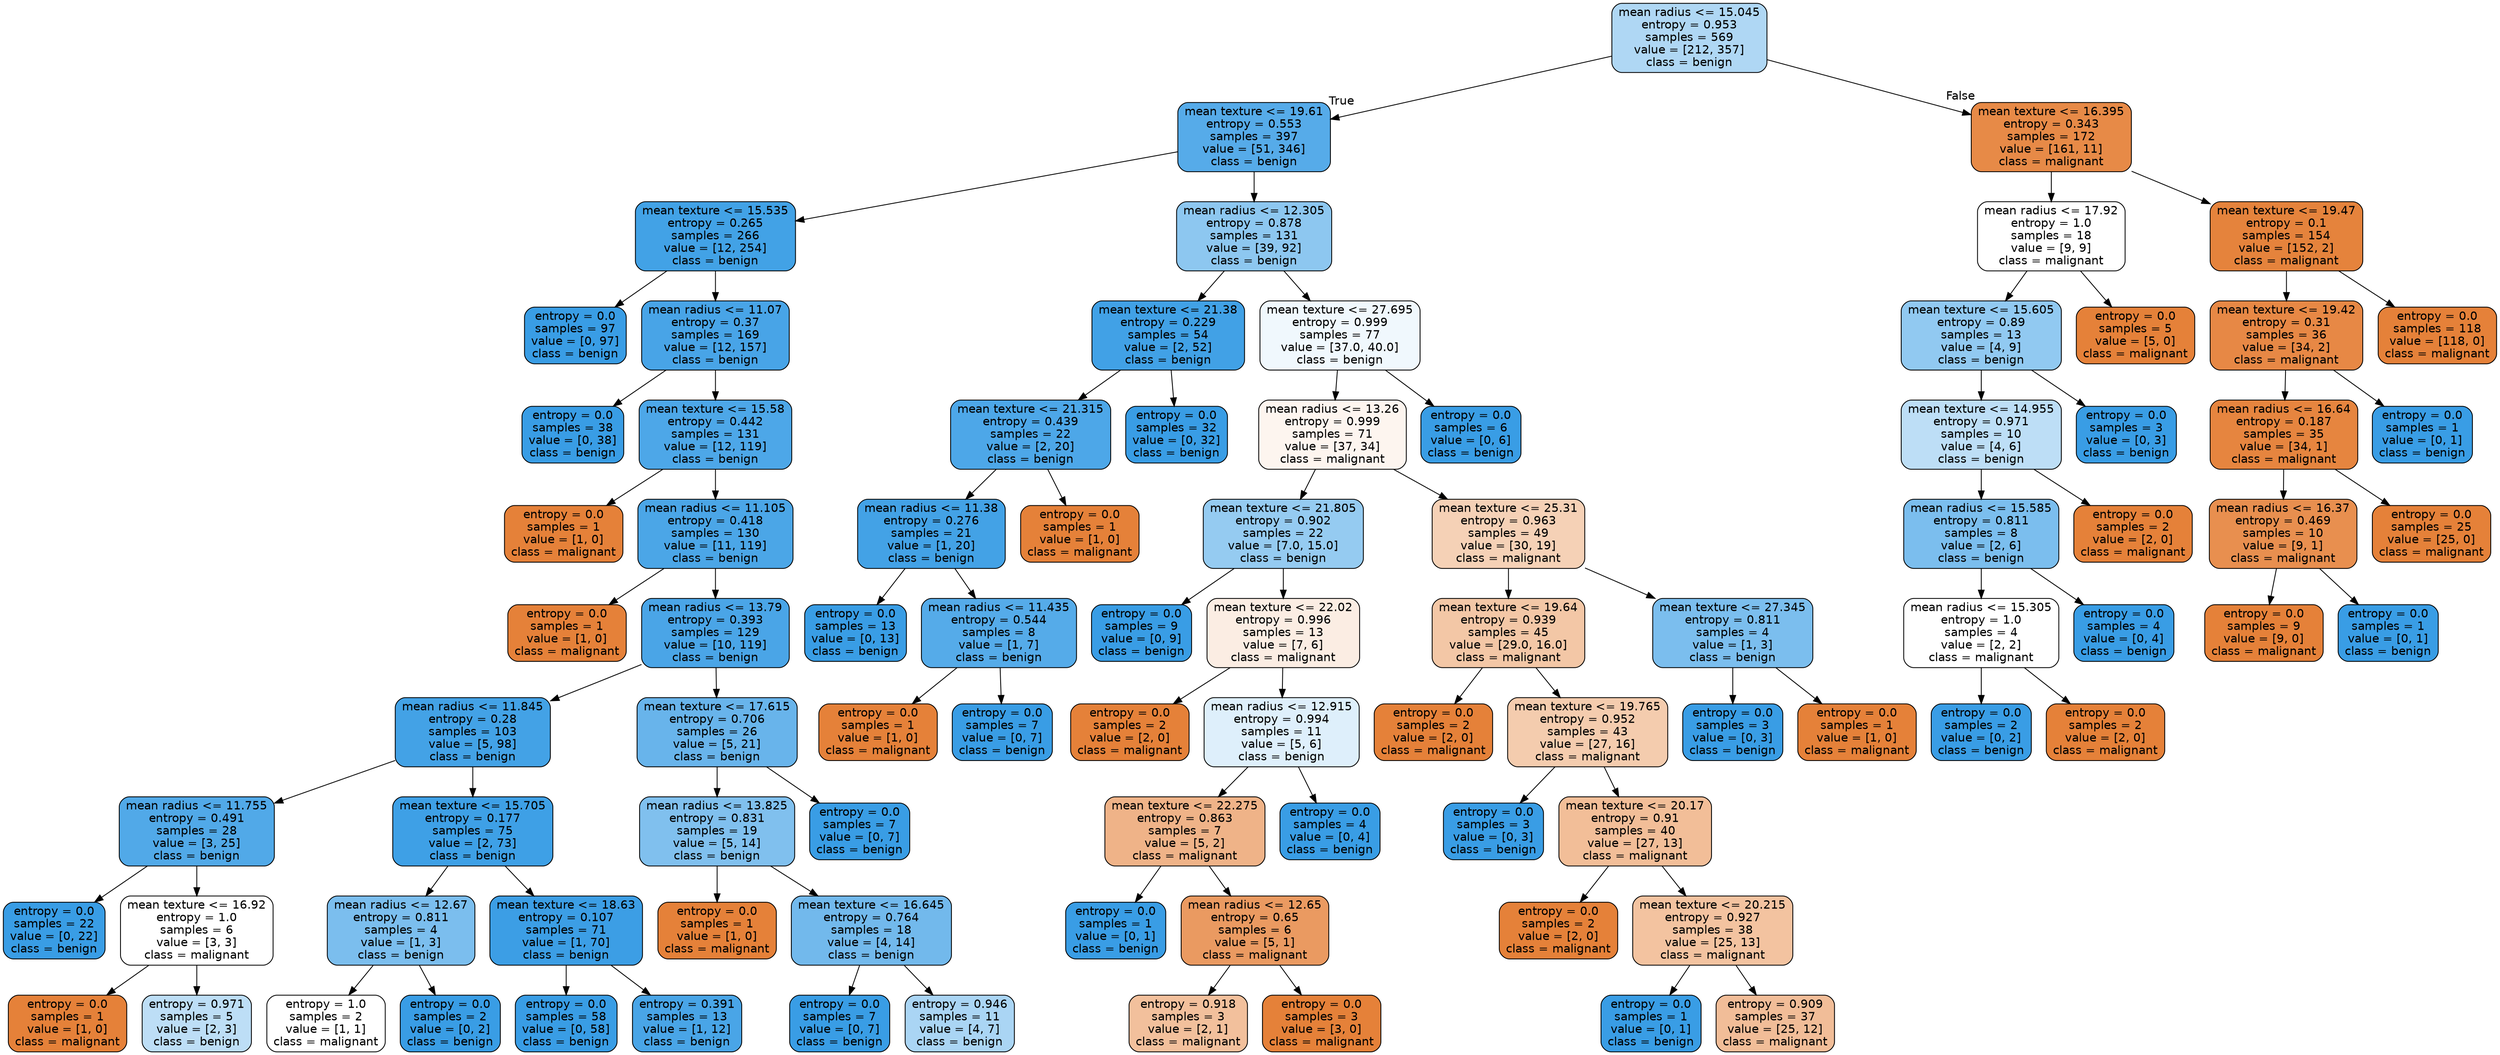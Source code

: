 digraph Tree {
node [shape=box, style="filled, rounded", color="black", fontname="helvetica"] ;
edge [fontname="helvetica"] ;
0 [label="mean radius <= 15.045\nentropy = 0.953\nsamples = 569\nvalue = [212, 357]\nclass = benign", fillcolor="#afd7f4"] ;
1 [label="mean texture <= 19.61\nentropy = 0.553\nsamples = 397\nvalue = [51, 346]\nclass = benign", fillcolor="#56abe9"] ;
0 -> 1 [labeldistance=2.5, labelangle=45, headlabel="True"] ;
2 [label="mean texture <= 15.535\nentropy = 0.265\nsamples = 266\nvalue = [12, 254]\nclass = benign", fillcolor="#42a2e6"] ;
1 -> 2 ;
3 [label="entropy = 0.0\nsamples = 97\nvalue = [0, 97]\nclass = benign", fillcolor="#399de5"] ;
2 -> 3 ;
4 [label="mean radius <= 11.07\nentropy = 0.37\nsamples = 169\nvalue = [12, 157]\nclass = benign", fillcolor="#48a4e7"] ;
2 -> 4 ;
5 [label="entropy = 0.0\nsamples = 38\nvalue = [0, 38]\nclass = benign", fillcolor="#399de5"] ;
4 -> 5 ;
6 [label="mean texture <= 15.58\nentropy = 0.442\nsamples = 131\nvalue = [12, 119]\nclass = benign", fillcolor="#4da7e8"] ;
4 -> 6 ;
7 [label="entropy = 0.0\nsamples = 1\nvalue = [1, 0]\nclass = malignant", fillcolor="#e58139"] ;
6 -> 7 ;
8 [label="mean radius <= 11.105\nentropy = 0.418\nsamples = 130\nvalue = [11, 119]\nclass = benign", fillcolor="#4ba6e7"] ;
6 -> 8 ;
9 [label="entropy = 0.0\nsamples = 1\nvalue = [1, 0]\nclass = malignant", fillcolor="#e58139"] ;
8 -> 9 ;
10 [label="mean radius <= 13.79\nentropy = 0.393\nsamples = 129\nvalue = [10, 119]\nclass = benign", fillcolor="#4aa5e7"] ;
8 -> 10 ;
11 [label="mean radius <= 11.845\nentropy = 0.28\nsamples = 103\nvalue = [5, 98]\nclass = benign", fillcolor="#43a2e6"] ;
10 -> 11 ;
12 [label="mean radius <= 11.755\nentropy = 0.491\nsamples = 28\nvalue = [3, 25]\nclass = benign", fillcolor="#51a9e8"] ;
11 -> 12 ;
13 [label="entropy = 0.0\nsamples = 22\nvalue = [0, 22]\nclass = benign", fillcolor="#399de5"] ;
12 -> 13 ;
14 [label="mean texture <= 16.92\nentropy = 1.0\nsamples = 6\nvalue = [3, 3]\nclass = malignant", fillcolor="#ffffff"] ;
12 -> 14 ;
15 [label="entropy = 0.0\nsamples = 1\nvalue = [1, 0]\nclass = malignant", fillcolor="#e58139"] ;
14 -> 15 ;
16 [label="entropy = 0.971\nsamples = 5\nvalue = [2, 3]\nclass = benign", fillcolor="#bddef6"] ;
14 -> 16 ;
17 [label="mean texture <= 15.705\nentropy = 0.177\nsamples = 75\nvalue = [2, 73]\nclass = benign", fillcolor="#3ea0e6"] ;
11 -> 17 ;
18 [label="mean radius <= 12.67\nentropy = 0.811\nsamples = 4\nvalue = [1, 3]\nclass = benign", fillcolor="#7bbeee"] ;
17 -> 18 ;
19 [label="entropy = 1.0\nsamples = 2\nvalue = [1, 1]\nclass = malignant", fillcolor="#ffffff"] ;
18 -> 19 ;
20 [label="entropy = 0.0\nsamples = 2\nvalue = [0, 2]\nclass = benign", fillcolor="#399de5"] ;
18 -> 20 ;
21 [label="mean texture <= 18.63\nentropy = 0.107\nsamples = 71\nvalue = [1, 70]\nclass = benign", fillcolor="#3c9ee5"] ;
17 -> 21 ;
22 [label="entropy = 0.0\nsamples = 58\nvalue = [0, 58]\nclass = benign", fillcolor="#399de5"] ;
21 -> 22 ;
23 [label="entropy = 0.391\nsamples = 13\nvalue = [1, 12]\nclass = benign", fillcolor="#49a5e7"] ;
21 -> 23 ;
24 [label="mean texture <= 17.615\nentropy = 0.706\nsamples = 26\nvalue = [5, 21]\nclass = benign", fillcolor="#68b4eb"] ;
10 -> 24 ;
25 [label="mean radius <= 13.825\nentropy = 0.831\nsamples = 19\nvalue = [5, 14]\nclass = benign", fillcolor="#80c0ee"] ;
24 -> 25 ;
26 [label="entropy = 0.0\nsamples = 1\nvalue = [1, 0]\nclass = malignant", fillcolor="#e58139"] ;
25 -> 26 ;
27 [label="mean texture <= 16.645\nentropy = 0.764\nsamples = 18\nvalue = [4, 14]\nclass = benign", fillcolor="#72b9ec"] ;
25 -> 27 ;
28 [label="entropy = 0.0\nsamples = 7\nvalue = [0, 7]\nclass = benign", fillcolor="#399de5"] ;
27 -> 28 ;
29 [label="entropy = 0.946\nsamples = 11\nvalue = [4, 7]\nclass = benign", fillcolor="#aad5f4"] ;
27 -> 29 ;
30 [label="entropy = 0.0\nsamples = 7\nvalue = [0, 7]\nclass = benign", fillcolor="#399de5"] ;
24 -> 30 ;
31 [label="mean radius <= 12.305\nentropy = 0.878\nsamples = 131\nvalue = [39, 92]\nclass = benign", fillcolor="#8dc7f0"] ;
1 -> 31 ;
32 [label="mean texture <= 21.38\nentropy = 0.229\nsamples = 54\nvalue = [2, 52]\nclass = benign", fillcolor="#41a1e6"] ;
31 -> 32 ;
33 [label="mean texture <= 21.315\nentropy = 0.439\nsamples = 22\nvalue = [2, 20]\nclass = benign", fillcolor="#4da7e8"] ;
32 -> 33 ;
34 [label="mean radius <= 11.38\nentropy = 0.276\nsamples = 21\nvalue = [1, 20]\nclass = benign", fillcolor="#43a2e6"] ;
33 -> 34 ;
35 [label="entropy = 0.0\nsamples = 13\nvalue = [0, 13]\nclass = benign", fillcolor="#399de5"] ;
34 -> 35 ;
36 [label="mean radius <= 11.435\nentropy = 0.544\nsamples = 8\nvalue = [1, 7]\nclass = benign", fillcolor="#55abe9"] ;
34 -> 36 ;
37 [label="entropy = 0.0\nsamples = 1\nvalue = [1, 0]\nclass = malignant", fillcolor="#e58139"] ;
36 -> 37 ;
38 [label="entropy = 0.0\nsamples = 7\nvalue = [0, 7]\nclass = benign", fillcolor="#399de5"] ;
36 -> 38 ;
39 [label="entropy = 0.0\nsamples = 1\nvalue = [1, 0]\nclass = malignant", fillcolor="#e58139"] ;
33 -> 39 ;
40 [label="entropy = 0.0\nsamples = 32\nvalue = [0, 32]\nclass = benign", fillcolor="#399de5"] ;
32 -> 40 ;
41 [label="mean texture <= 27.695\nentropy = 0.999\nsamples = 77\nvalue = [37.0, 40.0]\nclass = benign", fillcolor="#f0f8fd"] ;
31 -> 41 ;
42 [label="mean radius <= 13.26\nentropy = 0.999\nsamples = 71\nvalue = [37, 34]\nclass = malignant", fillcolor="#fdf5ef"] ;
41 -> 42 ;
43 [label="mean texture <= 21.805\nentropy = 0.902\nsamples = 22\nvalue = [7.0, 15.0]\nclass = benign", fillcolor="#95cbf1"] ;
42 -> 43 ;
44 [label="entropy = 0.0\nsamples = 9\nvalue = [0, 9]\nclass = benign", fillcolor="#399de5"] ;
43 -> 44 ;
45 [label="mean texture <= 22.02\nentropy = 0.996\nsamples = 13\nvalue = [7, 6]\nclass = malignant", fillcolor="#fbede3"] ;
43 -> 45 ;
46 [label="entropy = 0.0\nsamples = 2\nvalue = [2, 0]\nclass = malignant", fillcolor="#e58139"] ;
45 -> 46 ;
47 [label="mean radius <= 12.915\nentropy = 0.994\nsamples = 11\nvalue = [5, 6]\nclass = benign", fillcolor="#deeffb"] ;
45 -> 47 ;
48 [label="mean texture <= 22.275\nentropy = 0.863\nsamples = 7\nvalue = [5, 2]\nclass = malignant", fillcolor="#efb388"] ;
47 -> 48 ;
49 [label="entropy = 0.0\nsamples = 1\nvalue = [0, 1]\nclass = benign", fillcolor="#399de5"] ;
48 -> 49 ;
50 [label="mean radius <= 12.65\nentropy = 0.65\nsamples = 6\nvalue = [5, 1]\nclass = malignant", fillcolor="#ea9a61"] ;
48 -> 50 ;
51 [label="entropy = 0.918\nsamples = 3\nvalue = [2, 1]\nclass = malignant", fillcolor="#f2c09c"] ;
50 -> 51 ;
52 [label="entropy = 0.0\nsamples = 3\nvalue = [3, 0]\nclass = malignant", fillcolor="#e58139"] ;
50 -> 52 ;
53 [label="entropy = 0.0\nsamples = 4\nvalue = [0, 4]\nclass = benign", fillcolor="#399de5"] ;
47 -> 53 ;
54 [label="mean texture <= 25.31\nentropy = 0.963\nsamples = 49\nvalue = [30, 19]\nclass = malignant", fillcolor="#f5d1b6"] ;
42 -> 54 ;
55 [label="mean texture <= 19.64\nentropy = 0.939\nsamples = 45\nvalue = [29.0, 16.0]\nclass = malignant", fillcolor="#f3c7a6"] ;
54 -> 55 ;
56 [label="entropy = 0.0\nsamples = 2\nvalue = [2, 0]\nclass = malignant", fillcolor="#e58139"] ;
55 -> 56 ;
57 [label="mean texture <= 19.765\nentropy = 0.952\nsamples = 43\nvalue = [27, 16]\nclass = malignant", fillcolor="#f4ccae"] ;
55 -> 57 ;
58 [label="entropy = 0.0\nsamples = 3\nvalue = [0, 3]\nclass = benign", fillcolor="#399de5"] ;
57 -> 58 ;
59 [label="mean texture <= 20.17\nentropy = 0.91\nsamples = 40\nvalue = [27, 13]\nclass = malignant", fillcolor="#f2be98"] ;
57 -> 59 ;
60 [label="entropy = 0.0\nsamples = 2\nvalue = [2, 0]\nclass = malignant", fillcolor="#e58139"] ;
59 -> 60 ;
61 [label="mean texture <= 20.215\nentropy = 0.927\nsamples = 38\nvalue = [25, 13]\nclass = malignant", fillcolor="#f3c3a0"] ;
59 -> 61 ;
62 [label="entropy = 0.0\nsamples = 1\nvalue = [0, 1]\nclass = benign", fillcolor="#399de5"] ;
61 -> 62 ;
63 [label="entropy = 0.909\nsamples = 37\nvalue = [25, 12]\nclass = malignant", fillcolor="#f1bd98"] ;
61 -> 63 ;
64 [label="mean texture <= 27.345\nentropy = 0.811\nsamples = 4\nvalue = [1, 3]\nclass = benign", fillcolor="#7bbeee"] ;
54 -> 64 ;
65 [label="entropy = 0.0\nsamples = 3\nvalue = [0, 3]\nclass = benign", fillcolor="#399de5"] ;
64 -> 65 ;
66 [label="entropy = 0.0\nsamples = 1\nvalue = [1, 0]\nclass = malignant", fillcolor="#e58139"] ;
64 -> 66 ;
67 [label="entropy = 0.0\nsamples = 6\nvalue = [0, 6]\nclass = benign", fillcolor="#399de5"] ;
41 -> 67 ;
68 [label="mean texture <= 16.395\nentropy = 0.343\nsamples = 172\nvalue = [161, 11]\nclass = malignant", fillcolor="#e78a47"] ;
0 -> 68 [labeldistance=2.5, labelangle=-45, headlabel="False"] ;
69 [label="mean radius <= 17.92\nentropy = 1.0\nsamples = 18\nvalue = [9, 9]\nclass = malignant", fillcolor="#ffffff"] ;
68 -> 69 ;
70 [label="mean texture <= 15.605\nentropy = 0.89\nsamples = 13\nvalue = [4, 9]\nclass = benign", fillcolor="#91c9f1"] ;
69 -> 70 ;
71 [label="mean texture <= 14.955\nentropy = 0.971\nsamples = 10\nvalue = [4, 6]\nclass = benign", fillcolor="#bddef6"] ;
70 -> 71 ;
72 [label="mean radius <= 15.585\nentropy = 0.811\nsamples = 8\nvalue = [2, 6]\nclass = benign", fillcolor="#7bbeee"] ;
71 -> 72 ;
73 [label="mean radius <= 15.305\nentropy = 1.0\nsamples = 4\nvalue = [2, 2]\nclass = malignant", fillcolor="#ffffff"] ;
72 -> 73 ;
74 [label="entropy = 0.0\nsamples = 2\nvalue = [0, 2]\nclass = benign", fillcolor="#399de5"] ;
73 -> 74 ;
75 [label="entropy = 0.0\nsamples = 2\nvalue = [2, 0]\nclass = malignant", fillcolor="#e58139"] ;
73 -> 75 ;
76 [label="entropy = 0.0\nsamples = 4\nvalue = [0, 4]\nclass = benign", fillcolor="#399de5"] ;
72 -> 76 ;
77 [label="entropy = 0.0\nsamples = 2\nvalue = [2, 0]\nclass = malignant", fillcolor="#e58139"] ;
71 -> 77 ;
78 [label="entropy = 0.0\nsamples = 3\nvalue = [0, 3]\nclass = benign", fillcolor="#399de5"] ;
70 -> 78 ;
79 [label="entropy = 0.0\nsamples = 5\nvalue = [5, 0]\nclass = malignant", fillcolor="#e58139"] ;
69 -> 79 ;
80 [label="mean texture <= 19.47\nentropy = 0.1\nsamples = 154\nvalue = [152, 2]\nclass = malignant", fillcolor="#e5833c"] ;
68 -> 80 ;
81 [label="mean texture <= 19.42\nentropy = 0.31\nsamples = 36\nvalue = [34, 2]\nclass = malignant", fillcolor="#e78845"] ;
80 -> 81 ;
82 [label="mean radius <= 16.64\nentropy = 0.187\nsamples = 35\nvalue = [34, 1]\nclass = malignant", fillcolor="#e6853f"] ;
81 -> 82 ;
83 [label="mean radius <= 16.37\nentropy = 0.469\nsamples = 10\nvalue = [9, 1]\nclass = malignant", fillcolor="#e88f4f"] ;
82 -> 83 ;
84 [label="entropy = 0.0\nsamples = 9\nvalue = [9, 0]\nclass = malignant", fillcolor="#e58139"] ;
83 -> 84 ;
85 [label="entropy = 0.0\nsamples = 1\nvalue = [0, 1]\nclass = benign", fillcolor="#399de5"] ;
83 -> 85 ;
86 [label="entropy = 0.0\nsamples = 25\nvalue = [25, 0]\nclass = malignant", fillcolor="#e58139"] ;
82 -> 86 ;
87 [label="entropy = 0.0\nsamples = 1\nvalue = [0, 1]\nclass = benign", fillcolor="#399de5"] ;
81 -> 87 ;
88 [label="entropy = 0.0\nsamples = 118\nvalue = [118, 0]\nclass = malignant", fillcolor="#e58139"] ;
80 -> 88 ;
}